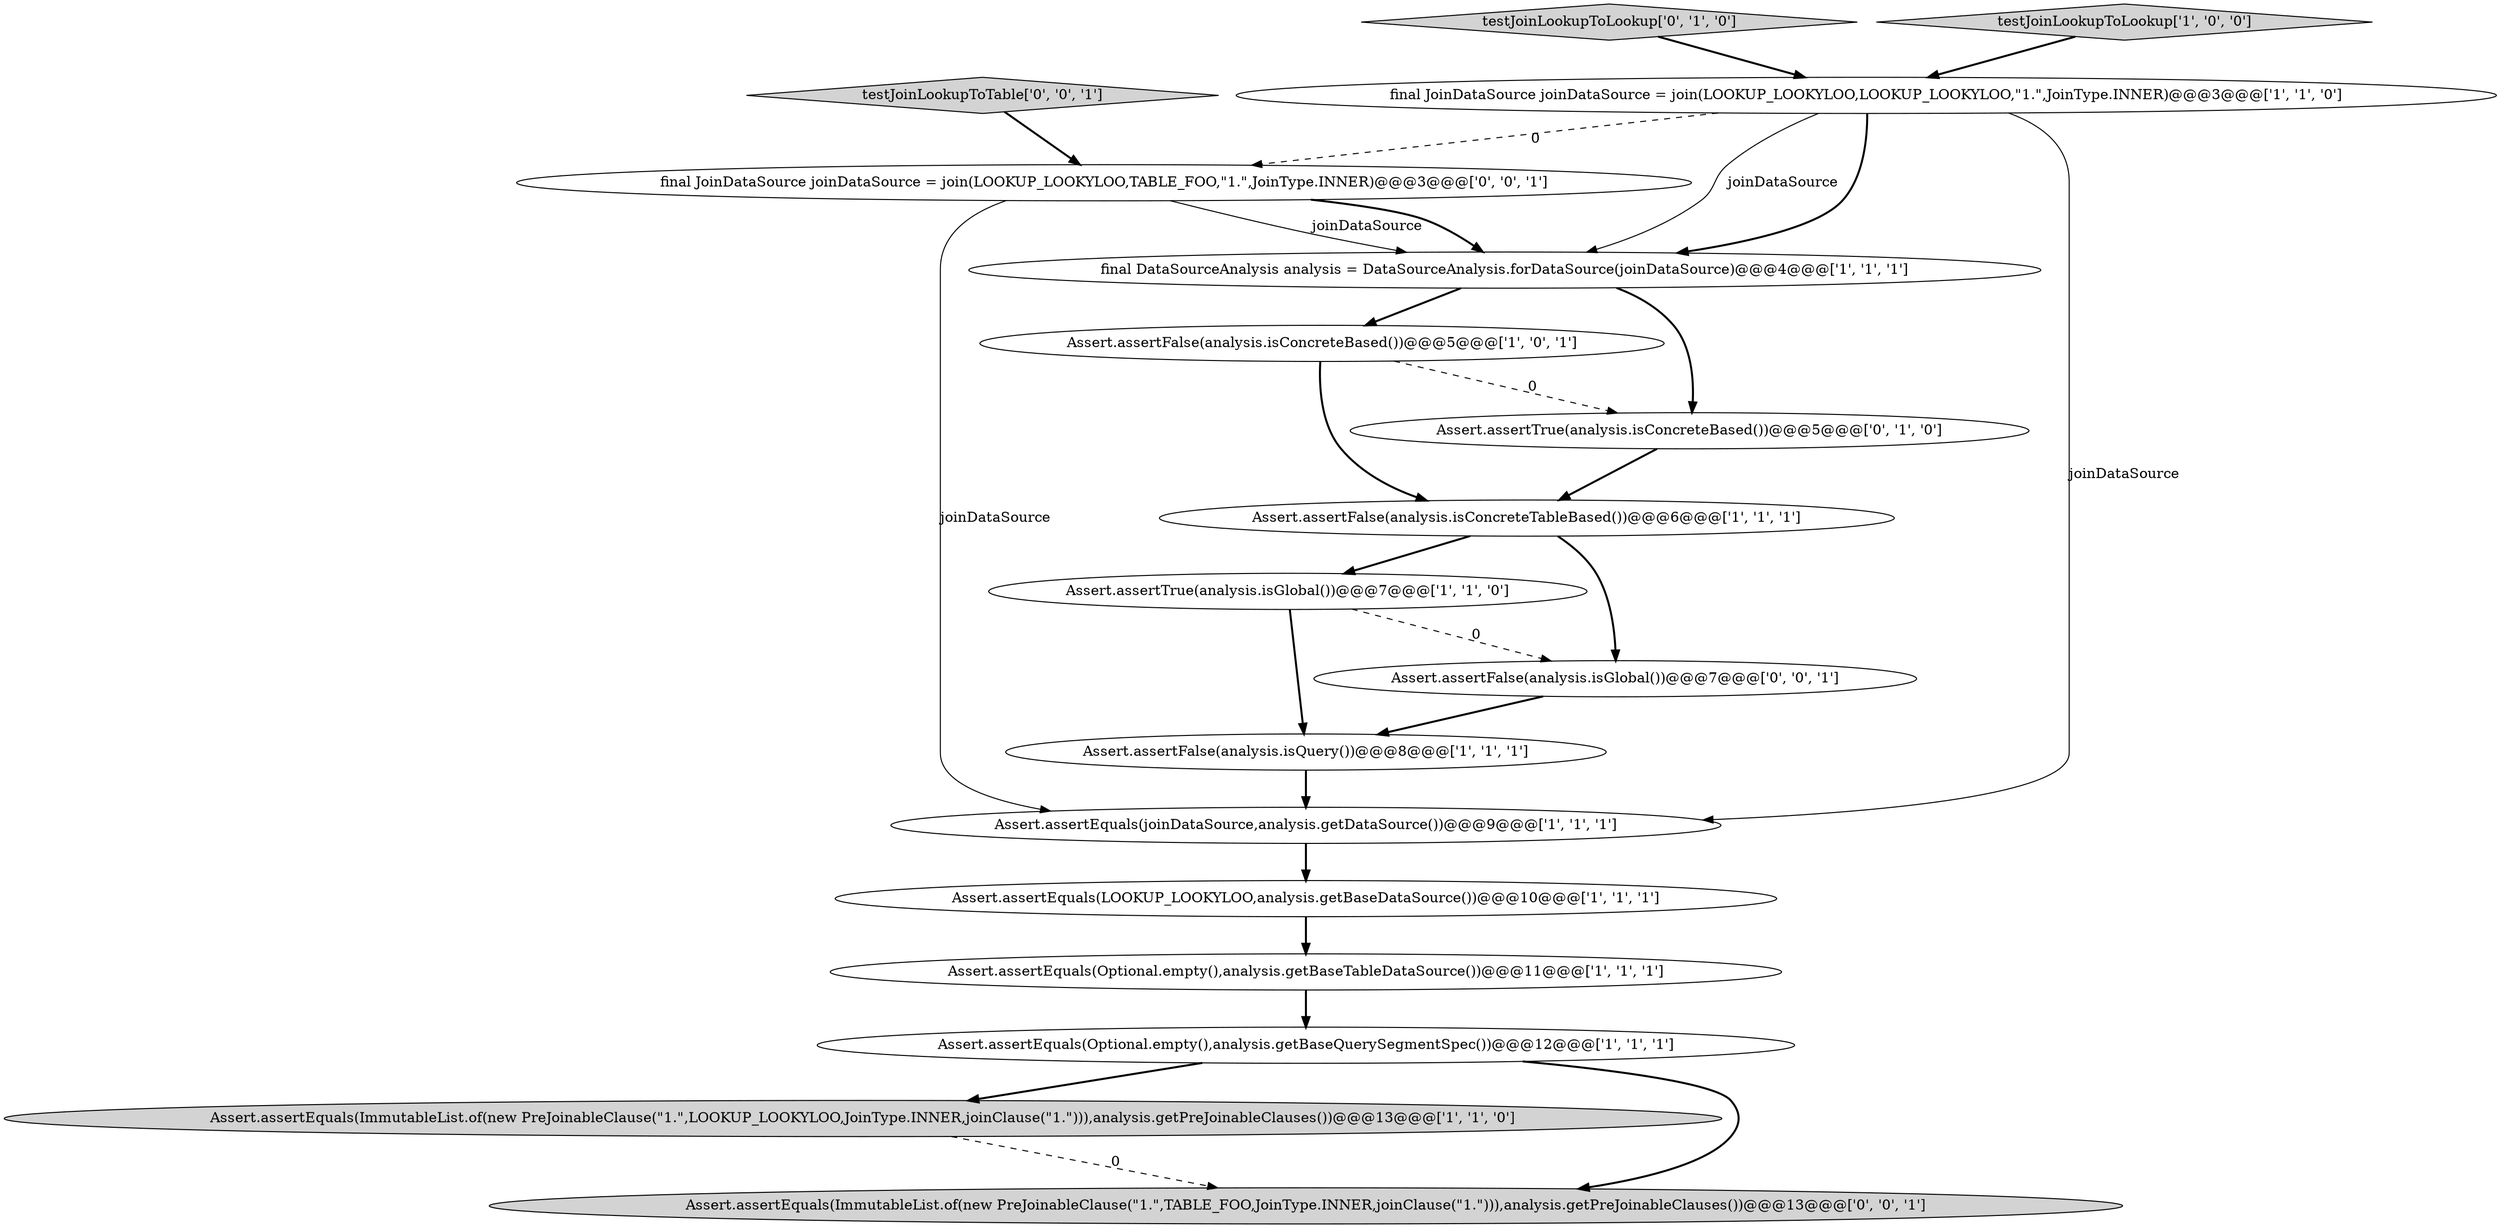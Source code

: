 digraph {
7 [style = filled, label = "Assert.assertTrue(analysis.isGlobal())@@@7@@@['1', '1', '0']", fillcolor = white, shape = ellipse image = "AAA0AAABBB1BBB"];
1 [style = filled, label = "Assert.assertFalse(analysis.isQuery())@@@8@@@['1', '1', '1']", fillcolor = white, shape = ellipse image = "AAA0AAABBB1BBB"];
12 [style = filled, label = "testJoinLookupToLookup['0', '1', '0']", fillcolor = lightgray, shape = diamond image = "AAA0AAABBB2BBB"];
8 [style = filled, label = "testJoinLookupToLookup['1', '0', '0']", fillcolor = lightgray, shape = diamond image = "AAA0AAABBB1BBB"];
9 [style = filled, label = "Assert.assertFalse(analysis.isConcreteBased())@@@5@@@['1', '0', '1']", fillcolor = white, shape = ellipse image = "AAA0AAABBB1BBB"];
2 [style = filled, label = "final DataSourceAnalysis analysis = DataSourceAnalysis.forDataSource(joinDataSource)@@@4@@@['1', '1', '1']", fillcolor = white, shape = ellipse image = "AAA0AAABBB1BBB"];
14 [style = filled, label = "final JoinDataSource joinDataSource = join(LOOKUP_LOOKYLOO,TABLE_FOO,\"1.\",JoinType.INNER)@@@3@@@['0', '0', '1']", fillcolor = white, shape = ellipse image = "AAA0AAABBB3BBB"];
10 [style = filled, label = "Assert.assertFalse(analysis.isConcreteTableBased())@@@6@@@['1', '1', '1']", fillcolor = white, shape = ellipse image = "AAA0AAABBB1BBB"];
15 [style = filled, label = "testJoinLookupToTable['0', '0', '1']", fillcolor = lightgray, shape = diamond image = "AAA0AAABBB3BBB"];
16 [style = filled, label = "Assert.assertFalse(analysis.isGlobal())@@@7@@@['0', '0', '1']", fillcolor = white, shape = ellipse image = "AAA0AAABBB3BBB"];
17 [style = filled, label = "Assert.assertEquals(ImmutableList.of(new PreJoinableClause(\"1.\",TABLE_FOO,JoinType.INNER,joinClause(\"1.\"))),analysis.getPreJoinableClauses())@@@13@@@['0', '0', '1']", fillcolor = lightgray, shape = ellipse image = "AAA0AAABBB3BBB"];
13 [style = filled, label = "Assert.assertTrue(analysis.isConcreteBased())@@@5@@@['0', '1', '0']", fillcolor = white, shape = ellipse image = "AAA1AAABBB2BBB"];
11 [style = filled, label = "Assert.assertEquals(ImmutableList.of(new PreJoinableClause(\"1.\",LOOKUP_LOOKYLOO,JoinType.INNER,joinClause(\"1.\"))),analysis.getPreJoinableClauses())@@@13@@@['1', '1', '0']", fillcolor = lightgray, shape = ellipse image = "AAA0AAABBB1BBB"];
0 [style = filled, label = "Assert.assertEquals(Optional.empty(),analysis.getBaseQuerySegmentSpec())@@@12@@@['1', '1', '1']", fillcolor = white, shape = ellipse image = "AAA0AAABBB1BBB"];
4 [style = filled, label = "Assert.assertEquals(joinDataSource,analysis.getDataSource())@@@9@@@['1', '1', '1']", fillcolor = white, shape = ellipse image = "AAA0AAABBB1BBB"];
6 [style = filled, label = "Assert.assertEquals(Optional.empty(),analysis.getBaseTableDataSource())@@@11@@@['1', '1', '1']", fillcolor = white, shape = ellipse image = "AAA0AAABBB1BBB"];
5 [style = filled, label = "Assert.assertEquals(LOOKUP_LOOKYLOO,analysis.getBaseDataSource())@@@10@@@['1', '1', '1']", fillcolor = white, shape = ellipse image = "AAA0AAABBB1BBB"];
3 [style = filled, label = "final JoinDataSource joinDataSource = join(LOOKUP_LOOKYLOO,LOOKUP_LOOKYLOO,\"1.\",JoinType.INNER)@@@3@@@['1', '1', '0']", fillcolor = white, shape = ellipse image = "AAA0AAABBB1BBB"];
10->16 [style = bold, label=""];
3->2 [style = bold, label=""];
3->2 [style = solid, label="joinDataSource"];
2->13 [style = bold, label=""];
4->5 [style = bold, label=""];
6->0 [style = bold, label=""];
3->14 [style = dashed, label="0"];
14->2 [style = solid, label="joinDataSource"];
11->17 [style = dashed, label="0"];
0->11 [style = bold, label=""];
8->3 [style = bold, label=""];
9->13 [style = dashed, label="0"];
2->9 [style = bold, label=""];
10->7 [style = bold, label=""];
16->1 [style = bold, label=""];
15->14 [style = bold, label=""];
3->4 [style = solid, label="joinDataSource"];
12->3 [style = bold, label=""];
0->17 [style = bold, label=""];
1->4 [style = bold, label=""];
14->2 [style = bold, label=""];
7->16 [style = dashed, label="0"];
14->4 [style = solid, label="joinDataSource"];
7->1 [style = bold, label=""];
13->10 [style = bold, label=""];
5->6 [style = bold, label=""];
9->10 [style = bold, label=""];
}
